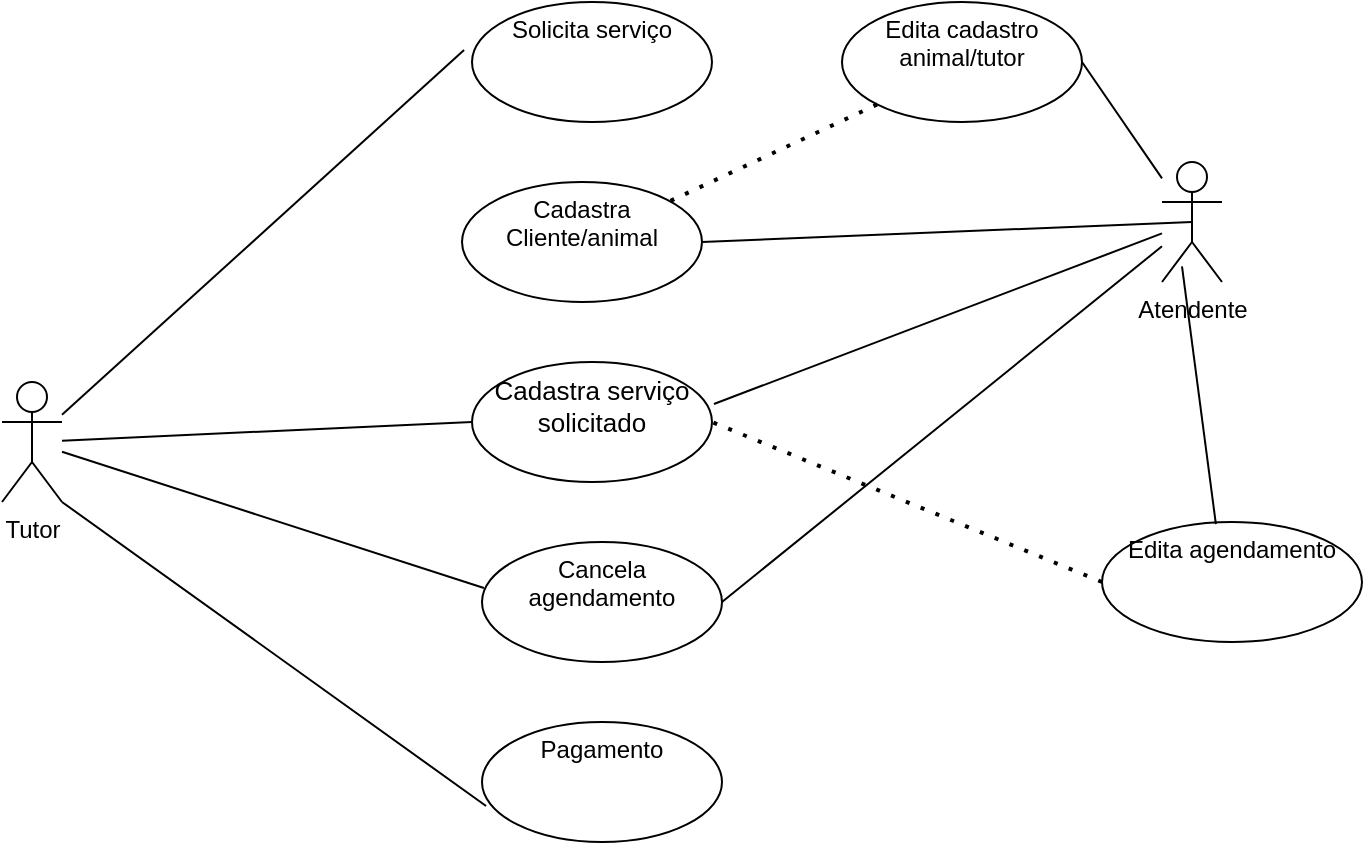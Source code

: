 <mxfile version="20.5.3" type="github">
  <diagram id="4BVBjRkdnz00HXWI_r-R" name="Página-1">
    <mxGraphModel dx="1422" dy="794" grid="1" gridSize="10" guides="1" tooltips="1" connect="1" arrows="1" fold="1" page="1" pageScale="1" pageWidth="3300" pageHeight="4681" math="0" shadow="0">
      <root>
        <mxCell id="0" />
        <mxCell id="1" parent="0" />
        <mxCell id="L7m47LfiklexzEEPZubV-1" value="Tutor" style="shape=umlActor;verticalLabelPosition=bottom;verticalAlign=top;html=1;outlineConnect=0;" vertex="1" parent="1">
          <mxGeometry x="80" y="290" width="30" height="60" as="geometry" />
        </mxCell>
        <mxCell id="L7m47LfiklexzEEPZubV-2" value="Atendente" style="shape=umlActor;verticalLabelPosition=bottom;verticalAlign=top;html=1;outlineConnect=0;" vertex="1" parent="1">
          <mxGeometry x="660" y="180" width="30" height="60" as="geometry" />
        </mxCell>
        <mxCell id="L7m47LfiklexzEEPZubV-9" value="Cadastra Cliente/animal" style="ellipse;whiteSpace=wrap;html=1;verticalAlign=top;" vertex="1" parent="1">
          <mxGeometry x="310" y="190" width="120" height="60" as="geometry" />
        </mxCell>
        <mxCell id="L7m47LfiklexzEEPZubV-13" value="" style="endArrow=none;html=1;rounded=0;entryX=0.5;entryY=0.5;entryDx=0;entryDy=0;entryPerimeter=0;exitX=1;exitY=0.5;exitDx=0;exitDy=0;" edge="1" parent="1" source="L7m47LfiklexzEEPZubV-9" target="L7m47LfiklexzEEPZubV-2">
          <mxGeometry width="50" height="50" relative="1" as="geometry">
            <mxPoint x="360" y="96.421" as="sourcePoint" />
            <mxPoint x="489.04" y="103.57" as="targetPoint" />
          </mxGeometry>
        </mxCell>
        <mxCell id="L7m47LfiklexzEEPZubV-15" value="Solicita serviço" style="ellipse;whiteSpace=wrap;html=1;verticalAlign=top;" vertex="1" parent="1">
          <mxGeometry x="315" y="100" width="120" height="60" as="geometry" />
        </mxCell>
        <mxCell id="L7m47LfiklexzEEPZubV-16" value="&lt;font style=&quot;font-size: 13px;&quot;&gt;Cadastra serviço solicitado&lt;/font&gt;" style="ellipse;whiteSpace=wrap;html=1;verticalAlign=top;" vertex="1" parent="1">
          <mxGeometry x="315" y="280" width="120" height="60" as="geometry" />
        </mxCell>
        <mxCell id="L7m47LfiklexzEEPZubV-17" value="Pagamento&lt;span style=&quot;color: rgba(0, 0, 0, 0); font-family: monospace; font-size: 0px; text-align: start;&quot;&gt;%3CmxGraphModel%3E%3Croot%3E%3CmxCell%20id%3D%220%22%2F%3E%3CmxCell%20id%3D%221%22%20parent%3D%220%22%2F%3E%3CmxCell%20id%3D%222%22%20value%3D%22%22%20style%3D%22endArrow%3Dnone%3Bhtml%3D1%3Brounded%3D0%3BentryX%3D-0.033%3BentryY%3D0.4%3BentryDx%3D0%3BentryDy%3D0%3BentryPerimeter%3D0%3B%22%20edge%3D%221%22%20parent%3D%221%22%3E%3CmxGeometry%20width%3D%2250%22%20height%3D%2250%22%20relative%3D%221%22%20as%3D%22geometry%22%3E%3CmxPoint%20x%3D%22100%22%20y%3D%22130%22%20as%3D%22sourcePoint%22%2F%3E%3CmxPoint%20x%3D%22236.04%22%20y%3D%22204%22%20as%3D%22targetPoint%22%2F%3E%3C%2FmxGeometry%3E%3C%2FmxCell%3E%3C%2Froot%3E%3C%2FmxGraphModel%3E&lt;/span&gt;" style="ellipse;whiteSpace=wrap;html=1;verticalAlign=top;" vertex="1" parent="1">
          <mxGeometry x="320" y="460" width="120" height="60" as="geometry" />
        </mxCell>
        <mxCell id="L7m47LfiklexzEEPZubV-20" value="" style="endArrow=none;html=1;rounded=0;entryX=-0.033;entryY=0.4;entryDx=0;entryDy=0;entryPerimeter=0;" edge="1" parent="1" source="L7m47LfiklexzEEPZubV-1" target="L7m47LfiklexzEEPZubV-15">
          <mxGeometry width="50" height="50" relative="1" as="geometry">
            <mxPoint x="100" y="130" as="sourcePoint" />
            <mxPoint x="190" y="150" as="targetPoint" />
          </mxGeometry>
        </mxCell>
        <mxCell id="L7m47LfiklexzEEPZubV-21" value="" style="endArrow=none;html=1;rounded=0;entryX=1.008;entryY=0.35;entryDx=0;entryDy=0;entryPerimeter=0;" edge="1" parent="1" source="L7m47LfiklexzEEPZubV-2" target="L7m47LfiklexzEEPZubV-16">
          <mxGeometry width="50" height="50" relative="1" as="geometry">
            <mxPoint x="450" y="210" as="sourcePoint" />
            <mxPoint x="586.04" y="284" as="targetPoint" />
          </mxGeometry>
        </mxCell>
        <mxCell id="L7m47LfiklexzEEPZubV-24" value="Edita cadastro animal/tutor" style="ellipse;whiteSpace=wrap;html=1;verticalAlign=top;" vertex="1" parent="1">
          <mxGeometry x="500" y="100" width="120" height="60" as="geometry" />
        </mxCell>
        <mxCell id="L7m47LfiklexzEEPZubV-25" value="Edita agendamento&lt;span style=&quot;color: rgba(0, 0, 0, 0); font-family: monospace; font-size: 0px; text-align: start;&quot;&gt;%3CmxGraphModel%3E%3Croot%3E%3CmxCell%20id%3D%220%22%2F%3E%3CmxCell%20id%3D%221%22%20parent%3D%220%22%2F%3E%3CmxCell%20id%3D%222%22%20value%3D%22Pagamento%26lt%3Bspan%20style%3D%26quot%3Bcolor%3A%20rgba(0%2C%200%2C%200%2C%200)%3B%20font-family%3A%20monospace%3B%20font-size%3A%200px%3B%20text-align%3A%20start%3B%26quot%3B%26gt%3B%253CmxGraphModel%253E%253Croot%253E%253CmxCell%2520id%253D%25220%2522%252F%253E%253CmxCell%2520id%253D%25221%2522%2520parent%253D%25220%2522%252F%253E%253CmxCell%2520id%253D%25222%2522%2520value%253D%2522%2522%2520style%253D%2522endArrow%253Dnone%253Bhtml%253D1%253Brounded%253D0%253BentryX%253D-0.033%253BentryY%253D0.4%253BentryDx%253D0%253BentryDy%253D0%253BentryPerimeter%253D0%253B%2522%2520edge%253D%25221%2522%2520parent%253D%25221%2522%253E%253CmxGeometry%2520width%253D%252250%2522%2520height%253D%252250%2522%2520relative%253D%25221%2522%2520as%253D%2522geometry%2522%253E%253CmxPoint%2520x%253D%2522100%2522%2520y%253D%2522130%2522%2520as%253D%2522sourcePoint%2522%252F%253E%253CmxPoint%2520x%253D%2522236.04%2522%2520y%253D%2522204%2522%2520as%253D%2522targetPoint%2522%252F%253E%253C%252FmxGeometry%253E%253C%252FmxCell%253E%253C%252Froot%253E%253C%252FmxGraphModel%253E%26lt%3B%2Fspan%26gt%3B%22%20style%3D%22ellipse%3BwhiteSpace%3Dwrap%3Bhtml%3D1%3BverticalAlign%3Dtop%3B%22%20vertex%3D%221%22%20parent%3D%221%22%3E%3CmxGeometry%20x%3D%22300%22%20y%3D%22460%22%20width%3D%22120%22%20height%3D%2260%22%20as%3D%22geometry%22%2F%3E%3C%2FmxCell%3E%3C%2Froot%3E%3C%2FmxGraphModel%3E&lt;/span&gt;" style="ellipse;whiteSpace=wrap;html=1;verticalAlign=top;" vertex="1" parent="1">
          <mxGeometry x="630" y="360" width="130" height="60" as="geometry" />
        </mxCell>
        <mxCell id="L7m47LfiklexzEEPZubV-26" value="Cancela agendamento" style="ellipse;whiteSpace=wrap;html=1;verticalAlign=top;" vertex="1" parent="1">
          <mxGeometry x="320" y="370" width="120" height="60" as="geometry" />
        </mxCell>
        <mxCell id="L7m47LfiklexzEEPZubV-27" value="" style="endArrow=none;html=1;rounded=0;fontSize=13;exitX=1;exitY=1;exitDx=0;exitDy=0;exitPerimeter=0;entryX=0.017;entryY=0.7;entryDx=0;entryDy=0;entryPerimeter=0;" edge="1" parent="1" source="L7m47LfiklexzEEPZubV-1" target="L7m47LfiklexzEEPZubV-17">
          <mxGeometry width="50" height="50" relative="1" as="geometry">
            <mxPoint x="310" y="630" as="sourcePoint" />
            <mxPoint x="360" y="580" as="targetPoint" />
          </mxGeometry>
        </mxCell>
        <mxCell id="L7m47LfiklexzEEPZubV-29" value="" style="endArrow=none;html=1;rounded=0;entryX=1;entryY=0.5;entryDx=0;entryDy=0;" edge="1" parent="1" source="L7m47LfiklexzEEPZubV-2" target="L7m47LfiklexzEEPZubV-26">
          <mxGeometry width="50" height="50" relative="1" as="geometry">
            <mxPoint x="630" y="246.427" as="sourcePoint" />
            <mxPoint x="455.96" y="321" as="targetPoint" />
          </mxGeometry>
        </mxCell>
        <mxCell id="L7m47LfiklexzEEPZubV-30" value="" style="endArrow=none;html=1;rounded=0;fontSize=13;entryX=0.008;entryY=0.383;entryDx=0;entryDy=0;entryPerimeter=0;" edge="1" parent="1" source="L7m47LfiklexzEEPZubV-1" target="L7m47LfiklexzEEPZubV-26">
          <mxGeometry width="50" height="50" relative="1" as="geometry">
            <mxPoint x="120" y="360" as="sourcePoint" />
            <mxPoint x="352.04" y="702" as="targetPoint" />
          </mxGeometry>
        </mxCell>
        <mxCell id="L7m47LfiklexzEEPZubV-31" value="" style="endArrow=none;html=1;rounded=0;fontSize=13;entryX=0;entryY=0.5;entryDx=0;entryDy=0;" edge="1" parent="1" source="L7m47LfiklexzEEPZubV-1" target="L7m47LfiklexzEEPZubV-16">
          <mxGeometry width="50" height="50" relative="1" as="geometry">
            <mxPoint x="120" y="340" as="sourcePoint" />
            <mxPoint x="362.04" y="712" as="targetPoint" />
          </mxGeometry>
        </mxCell>
        <mxCell id="L7m47LfiklexzEEPZubV-32" value="" style="endArrow=none;html=1;rounded=0;entryX=1;entryY=0.5;entryDx=0;entryDy=0;" edge="1" parent="1" source="L7m47LfiklexzEEPZubV-2" target="L7m47LfiklexzEEPZubV-24">
          <mxGeometry width="50" height="50" relative="1" as="geometry">
            <mxPoint x="670" y="238.511" as="sourcePoint" />
            <mxPoint x="450" y="510" as="targetPoint" />
          </mxGeometry>
        </mxCell>
        <mxCell id="L7m47LfiklexzEEPZubV-41" value="" style="endArrow=none;dashed=1;html=1;dashPattern=1 3;strokeWidth=2;rounded=0;fontSize=13;exitX=0;exitY=1;exitDx=0;exitDy=0;" edge="1" parent="1" source="L7m47LfiklexzEEPZubV-24" target="L7m47LfiklexzEEPZubV-9">
          <mxGeometry width="50" height="50" relative="1" as="geometry">
            <mxPoint x="680" y="450" as="sourcePoint" />
            <mxPoint x="730" y="400" as="targetPoint" />
          </mxGeometry>
        </mxCell>
        <mxCell id="L7m47LfiklexzEEPZubV-42" value="" style="endArrow=none;dashed=1;html=1;dashPattern=1 3;strokeWidth=2;rounded=0;fontSize=13;exitX=0;exitY=0.5;exitDx=0;exitDy=0;entryX=1;entryY=0.5;entryDx=0;entryDy=0;" edge="1" parent="1" source="L7m47LfiklexzEEPZubV-25" target="L7m47LfiklexzEEPZubV-16">
          <mxGeometry width="50" height="50" relative="1" as="geometry">
            <mxPoint x="611.764" y="381.583" as="sourcePoint" />
            <mxPoint x="508.232" y="429.997" as="targetPoint" />
          </mxGeometry>
        </mxCell>
        <mxCell id="L7m47LfiklexzEEPZubV-43" value="" style="endArrow=none;html=1;rounded=0;entryX=0.438;entryY=0.017;entryDx=0;entryDy=0;entryPerimeter=0;" edge="1" parent="1" target="L7m47LfiklexzEEPZubV-25">
          <mxGeometry width="50" height="50" relative="1" as="geometry">
            <mxPoint x="670" y="232.128" as="sourcePoint" />
            <mxPoint x="450" y="410" as="targetPoint" />
          </mxGeometry>
        </mxCell>
      </root>
    </mxGraphModel>
  </diagram>
</mxfile>
